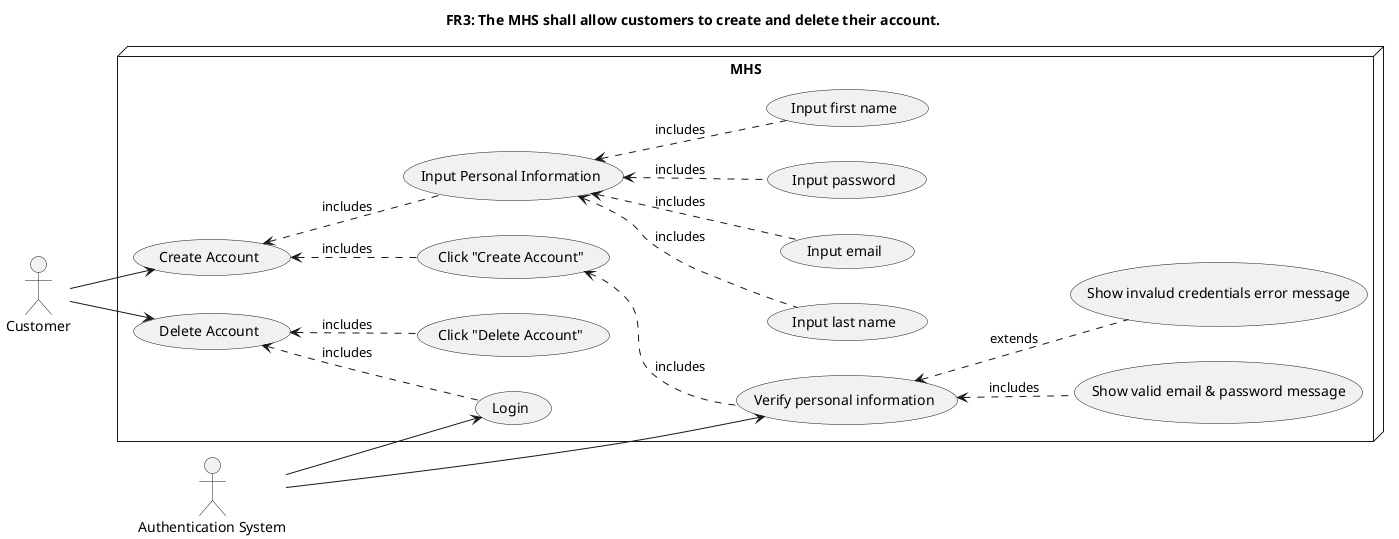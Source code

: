 @startuml FR3_UCDiagram
title FR3: The MHS shall allow customers to create and delete their account.

:Customer: as c
:Authentication System: as AuthSys

node MHS {
    left to right direction
    (Create Account) as ca
    (Delete Account) as da
    (Input Personal Information) as inPersonalInfo
    (Click "Create Account") as cca
    (Login) as login
    (Click "Delete Account") as dca
    
    inPersonalInfo <.. (Input first name) : includes
    inPersonalInfo <.. (Input last name) : includes
    inPersonalInfo <.. (Input email) : includes
    inPersonalInfo <.. (Input password) : includes
    ca <.. inPersonalInfo : includes
    ca <.. cca : includes
    cca <.. (Verify personal information) : includes
    
    (Verify personal information) <.. (Show valid email & password message) : includes
    (Verify personal information) <.. (Show invalud credentials error message) : extends
    
    da <.. login : includes
    da <.. dca : includes
}

c --> ca
c --> da

AuthSys --> login
AuthSys --> (Verify personal information)


@enduml